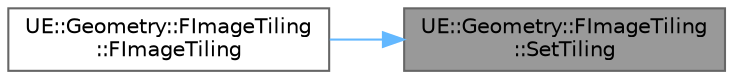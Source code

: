 digraph "UE::Geometry::FImageTiling::SetTiling"
{
 // INTERACTIVE_SVG=YES
 // LATEX_PDF_SIZE
  bgcolor="transparent";
  edge [fontname=Helvetica,fontsize=10,labelfontname=Helvetica,labelfontsize=10];
  node [fontname=Helvetica,fontsize=10,shape=box,height=0.2,width=0.4];
  rankdir="RL";
  Node1 [id="Node000001",label="UE::Geometry::FImageTiling\l::SetTiling",height=0.2,width=0.4,color="gray40", fillcolor="grey60", style="filled", fontcolor="black",tooltip=" "];
  Node1 -> Node2 [id="edge1_Node000001_Node000002",dir="back",color="steelblue1",style="solid",tooltip=" "];
  Node2 [id="Node000002",label="UE::Geometry::FImageTiling\l::FImageTiling",height=0.2,width=0.4,color="grey40", fillcolor="white", style="filled",URL="$d8/d32/classUE_1_1Geometry_1_1FImageTiling.html#af459216c439dfbf7281f8ab8583ef062",tooltip=" "];
}
